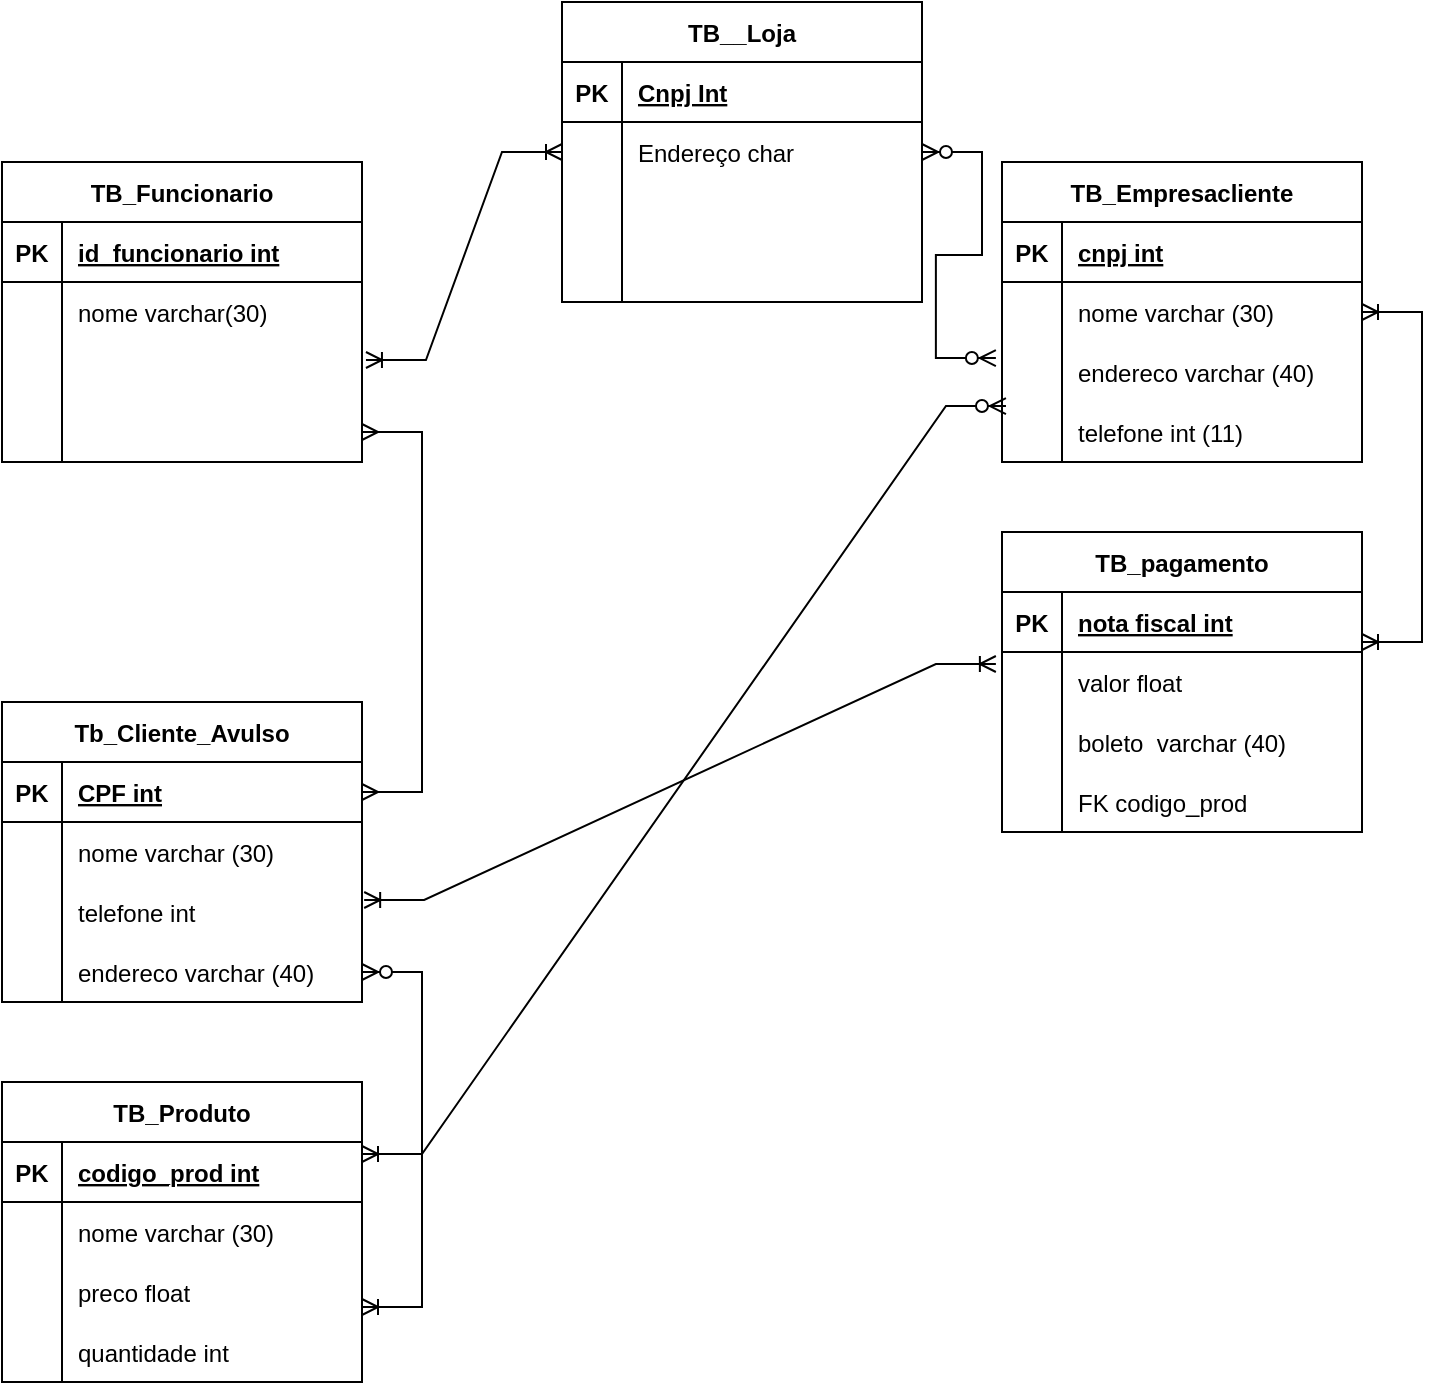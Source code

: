 <mxfile version="20.6.0" type="github">
  <diagram id="TsoTDchFnniyASQIiqwq" name="Página-1">
    <mxGraphModel dx="868" dy="479" grid="1" gridSize="10" guides="1" tooltips="1" connect="1" arrows="1" fold="1" page="1" pageScale="1" pageWidth="827" pageHeight="1169" math="0" shadow="0">
      <root>
        <mxCell id="0" />
        <mxCell id="1" parent="0" />
        <mxCell id="p_xfkYgFiONDmHorZ-Tl-1" value="TB__Loja" style="shape=table;startSize=30;container=1;collapsible=1;childLayout=tableLayout;fixedRows=1;rowLines=0;fontStyle=1;align=center;resizeLast=1;" vertex="1" parent="1">
          <mxGeometry x="320" y="170" width="180" height="150" as="geometry" />
        </mxCell>
        <mxCell id="p_xfkYgFiONDmHorZ-Tl-2" value="" style="shape=tableRow;horizontal=0;startSize=0;swimlaneHead=0;swimlaneBody=0;fillColor=none;collapsible=0;dropTarget=0;points=[[0,0.5],[1,0.5]];portConstraint=eastwest;top=0;left=0;right=0;bottom=1;" vertex="1" parent="p_xfkYgFiONDmHorZ-Tl-1">
          <mxGeometry y="30" width="180" height="30" as="geometry" />
        </mxCell>
        <mxCell id="p_xfkYgFiONDmHorZ-Tl-3" value="PK" style="shape=partialRectangle;connectable=0;fillColor=none;top=0;left=0;bottom=0;right=0;fontStyle=1;overflow=hidden;" vertex="1" parent="p_xfkYgFiONDmHorZ-Tl-2">
          <mxGeometry width="30" height="30" as="geometry">
            <mxRectangle width="30" height="30" as="alternateBounds" />
          </mxGeometry>
        </mxCell>
        <mxCell id="p_xfkYgFiONDmHorZ-Tl-4" value="Cnpj Int" style="shape=partialRectangle;connectable=0;fillColor=none;top=0;left=0;bottom=0;right=0;align=left;spacingLeft=6;fontStyle=5;overflow=hidden;" vertex="1" parent="p_xfkYgFiONDmHorZ-Tl-2">
          <mxGeometry x="30" width="150" height="30" as="geometry">
            <mxRectangle width="150" height="30" as="alternateBounds" />
          </mxGeometry>
        </mxCell>
        <mxCell id="p_xfkYgFiONDmHorZ-Tl-5" value="" style="shape=tableRow;horizontal=0;startSize=0;swimlaneHead=0;swimlaneBody=0;fillColor=none;collapsible=0;dropTarget=0;points=[[0,0.5],[1,0.5]];portConstraint=eastwest;top=0;left=0;right=0;bottom=0;" vertex="1" parent="p_xfkYgFiONDmHorZ-Tl-1">
          <mxGeometry y="60" width="180" height="30" as="geometry" />
        </mxCell>
        <mxCell id="p_xfkYgFiONDmHorZ-Tl-6" value="" style="shape=partialRectangle;connectable=0;fillColor=none;top=0;left=0;bottom=0;right=0;editable=1;overflow=hidden;" vertex="1" parent="p_xfkYgFiONDmHorZ-Tl-5">
          <mxGeometry width="30" height="30" as="geometry">
            <mxRectangle width="30" height="30" as="alternateBounds" />
          </mxGeometry>
        </mxCell>
        <mxCell id="p_xfkYgFiONDmHorZ-Tl-7" value="Endereço char" style="shape=partialRectangle;connectable=0;fillColor=none;top=0;left=0;bottom=0;right=0;align=left;spacingLeft=6;overflow=hidden;" vertex="1" parent="p_xfkYgFiONDmHorZ-Tl-5">
          <mxGeometry x="30" width="150" height="30" as="geometry">
            <mxRectangle width="150" height="30" as="alternateBounds" />
          </mxGeometry>
        </mxCell>
        <mxCell id="p_xfkYgFiONDmHorZ-Tl-8" value="" style="shape=tableRow;horizontal=0;startSize=0;swimlaneHead=0;swimlaneBody=0;fillColor=none;collapsible=0;dropTarget=0;points=[[0,0.5],[1,0.5]];portConstraint=eastwest;top=0;left=0;right=0;bottom=0;" vertex="1" parent="p_xfkYgFiONDmHorZ-Tl-1">
          <mxGeometry y="90" width="180" height="30" as="geometry" />
        </mxCell>
        <mxCell id="p_xfkYgFiONDmHorZ-Tl-9" value="" style="shape=partialRectangle;connectable=0;fillColor=none;top=0;left=0;bottom=0;right=0;editable=1;overflow=hidden;" vertex="1" parent="p_xfkYgFiONDmHorZ-Tl-8">
          <mxGeometry width="30" height="30" as="geometry">
            <mxRectangle width="30" height="30" as="alternateBounds" />
          </mxGeometry>
        </mxCell>
        <mxCell id="p_xfkYgFiONDmHorZ-Tl-10" value="" style="shape=partialRectangle;connectable=0;fillColor=none;top=0;left=0;bottom=0;right=0;align=left;spacingLeft=6;overflow=hidden;" vertex="1" parent="p_xfkYgFiONDmHorZ-Tl-8">
          <mxGeometry x="30" width="150" height="30" as="geometry">
            <mxRectangle width="150" height="30" as="alternateBounds" />
          </mxGeometry>
        </mxCell>
        <mxCell id="p_xfkYgFiONDmHorZ-Tl-11" value="" style="shape=tableRow;horizontal=0;startSize=0;swimlaneHead=0;swimlaneBody=0;fillColor=none;collapsible=0;dropTarget=0;points=[[0,0.5],[1,0.5]];portConstraint=eastwest;top=0;left=0;right=0;bottom=0;" vertex="1" parent="p_xfkYgFiONDmHorZ-Tl-1">
          <mxGeometry y="120" width="180" height="30" as="geometry" />
        </mxCell>
        <mxCell id="p_xfkYgFiONDmHorZ-Tl-12" value="" style="shape=partialRectangle;connectable=0;fillColor=none;top=0;left=0;bottom=0;right=0;editable=1;overflow=hidden;" vertex="1" parent="p_xfkYgFiONDmHorZ-Tl-11">
          <mxGeometry width="30" height="30" as="geometry">
            <mxRectangle width="30" height="30" as="alternateBounds" />
          </mxGeometry>
        </mxCell>
        <mxCell id="p_xfkYgFiONDmHorZ-Tl-13" value="" style="shape=partialRectangle;connectable=0;fillColor=none;top=0;left=0;bottom=0;right=0;align=left;spacingLeft=6;overflow=hidden;" vertex="1" parent="p_xfkYgFiONDmHorZ-Tl-11">
          <mxGeometry x="30" width="150" height="30" as="geometry">
            <mxRectangle width="150" height="30" as="alternateBounds" />
          </mxGeometry>
        </mxCell>
        <mxCell id="p_xfkYgFiONDmHorZ-Tl-14" value="TB_Funcionario" style="shape=table;startSize=30;container=1;collapsible=1;childLayout=tableLayout;fixedRows=1;rowLines=0;fontStyle=1;align=center;resizeLast=1;" vertex="1" parent="1">
          <mxGeometry x="40" y="250" width="180" height="150" as="geometry" />
        </mxCell>
        <mxCell id="p_xfkYgFiONDmHorZ-Tl-15" value="" style="shape=tableRow;horizontal=0;startSize=0;swimlaneHead=0;swimlaneBody=0;fillColor=none;collapsible=0;dropTarget=0;points=[[0,0.5],[1,0.5]];portConstraint=eastwest;top=0;left=0;right=0;bottom=1;" vertex="1" parent="p_xfkYgFiONDmHorZ-Tl-14">
          <mxGeometry y="30" width="180" height="30" as="geometry" />
        </mxCell>
        <mxCell id="p_xfkYgFiONDmHorZ-Tl-16" value="PK" style="shape=partialRectangle;connectable=0;fillColor=none;top=0;left=0;bottom=0;right=0;fontStyle=1;overflow=hidden;" vertex="1" parent="p_xfkYgFiONDmHorZ-Tl-15">
          <mxGeometry width="30" height="30" as="geometry">
            <mxRectangle width="30" height="30" as="alternateBounds" />
          </mxGeometry>
        </mxCell>
        <mxCell id="p_xfkYgFiONDmHorZ-Tl-17" value="id_funcionario int" style="shape=partialRectangle;connectable=0;fillColor=none;top=0;left=0;bottom=0;right=0;align=left;spacingLeft=6;fontStyle=5;overflow=hidden;" vertex="1" parent="p_xfkYgFiONDmHorZ-Tl-15">
          <mxGeometry x="30" width="150" height="30" as="geometry">
            <mxRectangle width="150" height="30" as="alternateBounds" />
          </mxGeometry>
        </mxCell>
        <mxCell id="p_xfkYgFiONDmHorZ-Tl-18" value="" style="shape=tableRow;horizontal=0;startSize=0;swimlaneHead=0;swimlaneBody=0;fillColor=none;collapsible=0;dropTarget=0;points=[[0,0.5],[1,0.5]];portConstraint=eastwest;top=0;left=0;right=0;bottom=0;" vertex="1" parent="p_xfkYgFiONDmHorZ-Tl-14">
          <mxGeometry y="60" width="180" height="30" as="geometry" />
        </mxCell>
        <mxCell id="p_xfkYgFiONDmHorZ-Tl-19" value="" style="shape=partialRectangle;connectable=0;fillColor=none;top=0;left=0;bottom=0;right=0;editable=1;overflow=hidden;" vertex="1" parent="p_xfkYgFiONDmHorZ-Tl-18">
          <mxGeometry width="30" height="30" as="geometry">
            <mxRectangle width="30" height="30" as="alternateBounds" />
          </mxGeometry>
        </mxCell>
        <mxCell id="p_xfkYgFiONDmHorZ-Tl-20" value="nome varchar(30)" style="shape=partialRectangle;connectable=0;fillColor=none;top=0;left=0;bottom=0;right=0;align=left;spacingLeft=6;overflow=hidden;" vertex="1" parent="p_xfkYgFiONDmHorZ-Tl-18">
          <mxGeometry x="30" width="150" height="30" as="geometry">
            <mxRectangle width="150" height="30" as="alternateBounds" />
          </mxGeometry>
        </mxCell>
        <mxCell id="p_xfkYgFiONDmHorZ-Tl-21" value="" style="shape=tableRow;horizontal=0;startSize=0;swimlaneHead=0;swimlaneBody=0;fillColor=none;collapsible=0;dropTarget=0;points=[[0,0.5],[1,0.5]];portConstraint=eastwest;top=0;left=0;right=0;bottom=0;" vertex="1" parent="p_xfkYgFiONDmHorZ-Tl-14">
          <mxGeometry y="90" width="180" height="30" as="geometry" />
        </mxCell>
        <mxCell id="p_xfkYgFiONDmHorZ-Tl-22" value="" style="shape=partialRectangle;connectable=0;fillColor=none;top=0;left=0;bottom=0;right=0;editable=1;overflow=hidden;" vertex="1" parent="p_xfkYgFiONDmHorZ-Tl-21">
          <mxGeometry width="30" height="30" as="geometry">
            <mxRectangle width="30" height="30" as="alternateBounds" />
          </mxGeometry>
        </mxCell>
        <mxCell id="p_xfkYgFiONDmHorZ-Tl-23" value="" style="shape=partialRectangle;connectable=0;fillColor=none;top=0;left=0;bottom=0;right=0;align=left;spacingLeft=6;overflow=hidden;" vertex="1" parent="p_xfkYgFiONDmHorZ-Tl-21">
          <mxGeometry x="30" width="150" height="30" as="geometry">
            <mxRectangle width="150" height="30" as="alternateBounds" />
          </mxGeometry>
        </mxCell>
        <mxCell id="p_xfkYgFiONDmHorZ-Tl-24" value="" style="shape=tableRow;horizontal=0;startSize=0;swimlaneHead=0;swimlaneBody=0;fillColor=none;collapsible=0;dropTarget=0;points=[[0,0.5],[1,0.5]];portConstraint=eastwest;top=0;left=0;right=0;bottom=0;" vertex="1" parent="p_xfkYgFiONDmHorZ-Tl-14">
          <mxGeometry y="120" width="180" height="30" as="geometry" />
        </mxCell>
        <mxCell id="p_xfkYgFiONDmHorZ-Tl-25" value="" style="shape=partialRectangle;connectable=0;fillColor=none;top=0;left=0;bottom=0;right=0;editable=1;overflow=hidden;" vertex="1" parent="p_xfkYgFiONDmHorZ-Tl-24">
          <mxGeometry width="30" height="30" as="geometry">
            <mxRectangle width="30" height="30" as="alternateBounds" />
          </mxGeometry>
        </mxCell>
        <mxCell id="p_xfkYgFiONDmHorZ-Tl-26" value="" style="shape=partialRectangle;connectable=0;fillColor=none;top=0;left=0;bottom=0;right=0;align=left;spacingLeft=6;overflow=hidden;" vertex="1" parent="p_xfkYgFiONDmHorZ-Tl-24">
          <mxGeometry x="30" width="150" height="30" as="geometry">
            <mxRectangle width="150" height="30" as="alternateBounds" />
          </mxGeometry>
        </mxCell>
        <mxCell id="p_xfkYgFiONDmHorZ-Tl-27" value="TB_Empresacliente" style="shape=table;startSize=30;container=1;collapsible=1;childLayout=tableLayout;fixedRows=1;rowLines=0;fontStyle=1;align=center;resizeLast=1;" vertex="1" parent="1">
          <mxGeometry x="540" y="250" width="180" height="150" as="geometry" />
        </mxCell>
        <mxCell id="p_xfkYgFiONDmHorZ-Tl-28" value="" style="shape=tableRow;horizontal=0;startSize=0;swimlaneHead=0;swimlaneBody=0;fillColor=none;collapsible=0;dropTarget=0;points=[[0,0.5],[1,0.5]];portConstraint=eastwest;top=0;left=0;right=0;bottom=1;" vertex="1" parent="p_xfkYgFiONDmHorZ-Tl-27">
          <mxGeometry y="30" width="180" height="30" as="geometry" />
        </mxCell>
        <mxCell id="p_xfkYgFiONDmHorZ-Tl-29" value="PK" style="shape=partialRectangle;connectable=0;fillColor=none;top=0;left=0;bottom=0;right=0;fontStyle=1;overflow=hidden;" vertex="1" parent="p_xfkYgFiONDmHorZ-Tl-28">
          <mxGeometry width="30" height="30" as="geometry">
            <mxRectangle width="30" height="30" as="alternateBounds" />
          </mxGeometry>
        </mxCell>
        <mxCell id="p_xfkYgFiONDmHorZ-Tl-30" value="cnpj int" style="shape=partialRectangle;connectable=0;fillColor=none;top=0;left=0;bottom=0;right=0;align=left;spacingLeft=6;fontStyle=5;overflow=hidden;" vertex="1" parent="p_xfkYgFiONDmHorZ-Tl-28">
          <mxGeometry x="30" width="150" height="30" as="geometry">
            <mxRectangle width="150" height="30" as="alternateBounds" />
          </mxGeometry>
        </mxCell>
        <mxCell id="p_xfkYgFiONDmHorZ-Tl-31" value="" style="shape=tableRow;horizontal=0;startSize=0;swimlaneHead=0;swimlaneBody=0;fillColor=none;collapsible=0;dropTarget=0;points=[[0,0.5],[1,0.5]];portConstraint=eastwest;top=0;left=0;right=0;bottom=0;" vertex="1" parent="p_xfkYgFiONDmHorZ-Tl-27">
          <mxGeometry y="60" width="180" height="30" as="geometry" />
        </mxCell>
        <mxCell id="p_xfkYgFiONDmHorZ-Tl-32" value="" style="shape=partialRectangle;connectable=0;fillColor=none;top=0;left=0;bottom=0;right=0;editable=1;overflow=hidden;" vertex="1" parent="p_xfkYgFiONDmHorZ-Tl-31">
          <mxGeometry width="30" height="30" as="geometry">
            <mxRectangle width="30" height="30" as="alternateBounds" />
          </mxGeometry>
        </mxCell>
        <mxCell id="p_xfkYgFiONDmHorZ-Tl-33" value="nome varchar (30)" style="shape=partialRectangle;connectable=0;fillColor=none;top=0;left=0;bottom=0;right=0;align=left;spacingLeft=6;overflow=hidden;" vertex="1" parent="p_xfkYgFiONDmHorZ-Tl-31">
          <mxGeometry x="30" width="150" height="30" as="geometry">
            <mxRectangle width="150" height="30" as="alternateBounds" />
          </mxGeometry>
        </mxCell>
        <mxCell id="p_xfkYgFiONDmHorZ-Tl-34" value="" style="shape=tableRow;horizontal=0;startSize=0;swimlaneHead=0;swimlaneBody=0;fillColor=none;collapsible=0;dropTarget=0;points=[[0,0.5],[1,0.5]];portConstraint=eastwest;top=0;left=0;right=0;bottom=0;" vertex="1" parent="p_xfkYgFiONDmHorZ-Tl-27">
          <mxGeometry y="90" width="180" height="30" as="geometry" />
        </mxCell>
        <mxCell id="p_xfkYgFiONDmHorZ-Tl-35" value="" style="shape=partialRectangle;connectable=0;fillColor=none;top=0;left=0;bottom=0;right=0;editable=1;overflow=hidden;" vertex="1" parent="p_xfkYgFiONDmHorZ-Tl-34">
          <mxGeometry width="30" height="30" as="geometry">
            <mxRectangle width="30" height="30" as="alternateBounds" />
          </mxGeometry>
        </mxCell>
        <mxCell id="p_xfkYgFiONDmHorZ-Tl-36" value="endereco varchar (40)" style="shape=partialRectangle;connectable=0;fillColor=none;top=0;left=0;bottom=0;right=0;align=left;spacingLeft=6;overflow=hidden;" vertex="1" parent="p_xfkYgFiONDmHorZ-Tl-34">
          <mxGeometry x="30" width="150" height="30" as="geometry">
            <mxRectangle width="150" height="30" as="alternateBounds" />
          </mxGeometry>
        </mxCell>
        <mxCell id="p_xfkYgFiONDmHorZ-Tl-37" value="" style="shape=tableRow;horizontal=0;startSize=0;swimlaneHead=0;swimlaneBody=0;fillColor=none;collapsible=0;dropTarget=0;points=[[0,0.5],[1,0.5]];portConstraint=eastwest;top=0;left=0;right=0;bottom=0;" vertex="1" parent="p_xfkYgFiONDmHorZ-Tl-27">
          <mxGeometry y="120" width="180" height="30" as="geometry" />
        </mxCell>
        <mxCell id="p_xfkYgFiONDmHorZ-Tl-38" value="" style="shape=partialRectangle;connectable=0;fillColor=none;top=0;left=0;bottom=0;right=0;editable=1;overflow=hidden;" vertex="1" parent="p_xfkYgFiONDmHorZ-Tl-37">
          <mxGeometry width="30" height="30" as="geometry">
            <mxRectangle width="30" height="30" as="alternateBounds" />
          </mxGeometry>
        </mxCell>
        <mxCell id="p_xfkYgFiONDmHorZ-Tl-39" value="telefone int (11)" style="shape=partialRectangle;connectable=0;fillColor=none;top=0;left=0;bottom=0;right=0;align=left;spacingLeft=6;overflow=hidden;" vertex="1" parent="p_xfkYgFiONDmHorZ-Tl-37">
          <mxGeometry x="30" width="150" height="30" as="geometry">
            <mxRectangle width="150" height="30" as="alternateBounds" />
          </mxGeometry>
        </mxCell>
        <mxCell id="p_xfkYgFiONDmHorZ-Tl-41" value="TB_pagamento" style="shape=table;startSize=30;container=1;collapsible=1;childLayout=tableLayout;fixedRows=1;rowLines=0;fontStyle=1;align=center;resizeLast=1;" vertex="1" parent="1">
          <mxGeometry x="540" y="435" width="180" height="150" as="geometry" />
        </mxCell>
        <mxCell id="p_xfkYgFiONDmHorZ-Tl-42" value="" style="shape=tableRow;horizontal=0;startSize=0;swimlaneHead=0;swimlaneBody=0;fillColor=none;collapsible=0;dropTarget=0;points=[[0,0.5],[1,0.5]];portConstraint=eastwest;top=0;left=0;right=0;bottom=1;" vertex="1" parent="p_xfkYgFiONDmHorZ-Tl-41">
          <mxGeometry y="30" width="180" height="30" as="geometry" />
        </mxCell>
        <mxCell id="p_xfkYgFiONDmHorZ-Tl-43" value="PK" style="shape=partialRectangle;connectable=0;fillColor=none;top=0;left=0;bottom=0;right=0;fontStyle=1;overflow=hidden;" vertex="1" parent="p_xfkYgFiONDmHorZ-Tl-42">
          <mxGeometry width="30" height="30" as="geometry">
            <mxRectangle width="30" height="30" as="alternateBounds" />
          </mxGeometry>
        </mxCell>
        <mxCell id="p_xfkYgFiONDmHorZ-Tl-44" value="nota fiscal int " style="shape=partialRectangle;connectable=0;fillColor=none;top=0;left=0;bottom=0;right=0;align=left;spacingLeft=6;fontStyle=5;overflow=hidden;" vertex="1" parent="p_xfkYgFiONDmHorZ-Tl-42">
          <mxGeometry x="30" width="150" height="30" as="geometry">
            <mxRectangle width="150" height="30" as="alternateBounds" />
          </mxGeometry>
        </mxCell>
        <mxCell id="p_xfkYgFiONDmHorZ-Tl-45" value="" style="shape=tableRow;horizontal=0;startSize=0;swimlaneHead=0;swimlaneBody=0;fillColor=none;collapsible=0;dropTarget=0;points=[[0,0.5],[1,0.5]];portConstraint=eastwest;top=0;left=0;right=0;bottom=0;" vertex="1" parent="p_xfkYgFiONDmHorZ-Tl-41">
          <mxGeometry y="60" width="180" height="30" as="geometry" />
        </mxCell>
        <mxCell id="p_xfkYgFiONDmHorZ-Tl-46" value="" style="shape=partialRectangle;connectable=0;fillColor=none;top=0;left=0;bottom=0;right=0;editable=1;overflow=hidden;" vertex="1" parent="p_xfkYgFiONDmHorZ-Tl-45">
          <mxGeometry width="30" height="30" as="geometry">
            <mxRectangle width="30" height="30" as="alternateBounds" />
          </mxGeometry>
        </mxCell>
        <mxCell id="p_xfkYgFiONDmHorZ-Tl-47" value="valor float" style="shape=partialRectangle;connectable=0;fillColor=none;top=0;left=0;bottom=0;right=0;align=left;spacingLeft=6;overflow=hidden;" vertex="1" parent="p_xfkYgFiONDmHorZ-Tl-45">
          <mxGeometry x="30" width="150" height="30" as="geometry">
            <mxRectangle width="150" height="30" as="alternateBounds" />
          </mxGeometry>
        </mxCell>
        <mxCell id="p_xfkYgFiONDmHorZ-Tl-48" value="" style="shape=tableRow;horizontal=0;startSize=0;swimlaneHead=0;swimlaneBody=0;fillColor=none;collapsible=0;dropTarget=0;points=[[0,0.5],[1,0.5]];portConstraint=eastwest;top=0;left=0;right=0;bottom=0;" vertex="1" parent="p_xfkYgFiONDmHorZ-Tl-41">
          <mxGeometry y="90" width="180" height="30" as="geometry" />
        </mxCell>
        <mxCell id="p_xfkYgFiONDmHorZ-Tl-49" value="" style="shape=partialRectangle;connectable=0;fillColor=none;top=0;left=0;bottom=0;right=0;editable=1;overflow=hidden;" vertex="1" parent="p_xfkYgFiONDmHorZ-Tl-48">
          <mxGeometry width="30" height="30" as="geometry">
            <mxRectangle width="30" height="30" as="alternateBounds" />
          </mxGeometry>
        </mxCell>
        <mxCell id="p_xfkYgFiONDmHorZ-Tl-50" value="boleto  varchar (40)" style="shape=partialRectangle;connectable=0;fillColor=none;top=0;left=0;bottom=0;right=0;align=left;spacingLeft=6;overflow=hidden;" vertex="1" parent="p_xfkYgFiONDmHorZ-Tl-48">
          <mxGeometry x="30" width="150" height="30" as="geometry">
            <mxRectangle width="150" height="30" as="alternateBounds" />
          </mxGeometry>
        </mxCell>
        <mxCell id="p_xfkYgFiONDmHorZ-Tl-51" value="" style="shape=tableRow;horizontal=0;startSize=0;swimlaneHead=0;swimlaneBody=0;fillColor=none;collapsible=0;dropTarget=0;points=[[0,0.5],[1,0.5]];portConstraint=eastwest;top=0;left=0;right=0;bottom=0;" vertex="1" parent="p_xfkYgFiONDmHorZ-Tl-41">
          <mxGeometry y="120" width="180" height="30" as="geometry" />
        </mxCell>
        <mxCell id="p_xfkYgFiONDmHorZ-Tl-52" value="" style="shape=partialRectangle;connectable=0;fillColor=none;top=0;left=0;bottom=0;right=0;editable=1;overflow=hidden;" vertex="1" parent="p_xfkYgFiONDmHorZ-Tl-51">
          <mxGeometry width="30" height="30" as="geometry">
            <mxRectangle width="30" height="30" as="alternateBounds" />
          </mxGeometry>
        </mxCell>
        <mxCell id="p_xfkYgFiONDmHorZ-Tl-53" value="FK codigo_prod" style="shape=partialRectangle;connectable=0;fillColor=none;top=0;left=0;bottom=0;right=0;align=left;spacingLeft=6;overflow=hidden;" vertex="1" parent="p_xfkYgFiONDmHorZ-Tl-51">
          <mxGeometry x="30" width="150" height="30" as="geometry">
            <mxRectangle width="150" height="30" as="alternateBounds" />
          </mxGeometry>
        </mxCell>
        <mxCell id="p_xfkYgFiONDmHorZ-Tl-56" value="" style="edgeStyle=entityRelationEdgeStyle;fontSize=12;html=1;endArrow=ERoneToMany;startArrow=ERoneToMany;rounded=0;entryX=1;entryY=0.5;entryDx=0;entryDy=0;" edge="1" parent="1" target="p_xfkYgFiONDmHorZ-Tl-31">
          <mxGeometry width="100" height="100" relative="1" as="geometry">
            <mxPoint x="720" y="490" as="sourcePoint" />
            <mxPoint x="820" y="390" as="targetPoint" />
          </mxGeometry>
        </mxCell>
        <mxCell id="p_xfkYgFiONDmHorZ-Tl-57" value="" style="edgeStyle=entityRelationEdgeStyle;fontSize=12;html=1;endArrow=ERzeroToMany;endFill=1;startArrow=ERzeroToMany;rounded=0;entryX=-0.017;entryY=0.267;entryDx=0;entryDy=0;entryPerimeter=0;exitX=1;exitY=0.5;exitDx=0;exitDy=0;" edge="1" parent="1" source="p_xfkYgFiONDmHorZ-Tl-1" target="p_xfkYgFiONDmHorZ-Tl-34">
          <mxGeometry width="100" height="100" relative="1" as="geometry">
            <mxPoint x="410" y="450" as="sourcePoint" />
            <mxPoint x="510" y="350" as="targetPoint" />
          </mxGeometry>
        </mxCell>
        <mxCell id="p_xfkYgFiONDmHorZ-Tl-58" value="" style="edgeStyle=entityRelationEdgeStyle;fontSize=12;html=1;endArrow=ERoneToMany;startArrow=ERoneToMany;rounded=0;entryX=0;entryY=0.5;entryDx=0;entryDy=0;exitX=1.011;exitY=0.3;exitDx=0;exitDy=0;exitPerimeter=0;" edge="1" parent="1" source="p_xfkYgFiONDmHorZ-Tl-21" target="p_xfkYgFiONDmHorZ-Tl-5">
          <mxGeometry width="100" height="100" relative="1" as="geometry">
            <mxPoint x="330" y="480" as="sourcePoint" />
            <mxPoint x="430" y="380" as="targetPoint" />
          </mxGeometry>
        </mxCell>
        <mxCell id="p_xfkYgFiONDmHorZ-Tl-59" value="Tb_Cliente_Avulso" style="shape=table;startSize=30;container=1;collapsible=1;childLayout=tableLayout;fixedRows=1;rowLines=0;fontStyle=1;align=center;resizeLast=1;" vertex="1" parent="1">
          <mxGeometry x="40" y="520" width="180" height="150" as="geometry" />
        </mxCell>
        <mxCell id="p_xfkYgFiONDmHorZ-Tl-60" value="" style="shape=tableRow;horizontal=0;startSize=0;swimlaneHead=0;swimlaneBody=0;fillColor=none;collapsible=0;dropTarget=0;points=[[0,0.5],[1,0.5]];portConstraint=eastwest;top=0;left=0;right=0;bottom=1;" vertex="1" parent="p_xfkYgFiONDmHorZ-Tl-59">
          <mxGeometry y="30" width="180" height="30" as="geometry" />
        </mxCell>
        <mxCell id="p_xfkYgFiONDmHorZ-Tl-61" value="PK" style="shape=partialRectangle;connectable=0;fillColor=none;top=0;left=0;bottom=0;right=0;fontStyle=1;overflow=hidden;" vertex="1" parent="p_xfkYgFiONDmHorZ-Tl-60">
          <mxGeometry width="30" height="30" as="geometry">
            <mxRectangle width="30" height="30" as="alternateBounds" />
          </mxGeometry>
        </mxCell>
        <mxCell id="p_xfkYgFiONDmHorZ-Tl-62" value="CPF int" style="shape=partialRectangle;connectable=0;fillColor=none;top=0;left=0;bottom=0;right=0;align=left;spacingLeft=6;fontStyle=5;overflow=hidden;" vertex="1" parent="p_xfkYgFiONDmHorZ-Tl-60">
          <mxGeometry x="30" width="150" height="30" as="geometry">
            <mxRectangle width="150" height="30" as="alternateBounds" />
          </mxGeometry>
        </mxCell>
        <mxCell id="p_xfkYgFiONDmHorZ-Tl-63" value="" style="shape=tableRow;horizontal=0;startSize=0;swimlaneHead=0;swimlaneBody=0;fillColor=none;collapsible=0;dropTarget=0;points=[[0,0.5],[1,0.5]];portConstraint=eastwest;top=0;left=0;right=0;bottom=0;" vertex="1" parent="p_xfkYgFiONDmHorZ-Tl-59">
          <mxGeometry y="60" width="180" height="30" as="geometry" />
        </mxCell>
        <mxCell id="p_xfkYgFiONDmHorZ-Tl-64" value="" style="shape=partialRectangle;connectable=0;fillColor=none;top=0;left=0;bottom=0;right=0;editable=1;overflow=hidden;" vertex="1" parent="p_xfkYgFiONDmHorZ-Tl-63">
          <mxGeometry width="30" height="30" as="geometry">
            <mxRectangle width="30" height="30" as="alternateBounds" />
          </mxGeometry>
        </mxCell>
        <mxCell id="p_xfkYgFiONDmHorZ-Tl-65" value="nome varchar (30)" style="shape=partialRectangle;connectable=0;fillColor=none;top=0;left=0;bottom=0;right=0;align=left;spacingLeft=6;overflow=hidden;" vertex="1" parent="p_xfkYgFiONDmHorZ-Tl-63">
          <mxGeometry x="30" width="150" height="30" as="geometry">
            <mxRectangle width="150" height="30" as="alternateBounds" />
          </mxGeometry>
        </mxCell>
        <mxCell id="p_xfkYgFiONDmHorZ-Tl-66" value="" style="shape=tableRow;horizontal=0;startSize=0;swimlaneHead=0;swimlaneBody=0;fillColor=none;collapsible=0;dropTarget=0;points=[[0,0.5],[1,0.5]];portConstraint=eastwest;top=0;left=0;right=0;bottom=0;" vertex="1" parent="p_xfkYgFiONDmHorZ-Tl-59">
          <mxGeometry y="90" width="180" height="30" as="geometry" />
        </mxCell>
        <mxCell id="p_xfkYgFiONDmHorZ-Tl-67" value="" style="shape=partialRectangle;connectable=0;fillColor=none;top=0;left=0;bottom=0;right=0;editable=1;overflow=hidden;" vertex="1" parent="p_xfkYgFiONDmHorZ-Tl-66">
          <mxGeometry width="30" height="30" as="geometry">
            <mxRectangle width="30" height="30" as="alternateBounds" />
          </mxGeometry>
        </mxCell>
        <mxCell id="p_xfkYgFiONDmHorZ-Tl-68" value="telefone int" style="shape=partialRectangle;connectable=0;fillColor=none;top=0;left=0;bottom=0;right=0;align=left;spacingLeft=6;overflow=hidden;" vertex="1" parent="p_xfkYgFiONDmHorZ-Tl-66">
          <mxGeometry x="30" width="150" height="30" as="geometry">
            <mxRectangle width="150" height="30" as="alternateBounds" />
          </mxGeometry>
        </mxCell>
        <mxCell id="p_xfkYgFiONDmHorZ-Tl-69" value="" style="shape=tableRow;horizontal=0;startSize=0;swimlaneHead=0;swimlaneBody=0;fillColor=none;collapsible=0;dropTarget=0;points=[[0,0.5],[1,0.5]];portConstraint=eastwest;top=0;left=0;right=0;bottom=0;" vertex="1" parent="p_xfkYgFiONDmHorZ-Tl-59">
          <mxGeometry y="120" width="180" height="30" as="geometry" />
        </mxCell>
        <mxCell id="p_xfkYgFiONDmHorZ-Tl-70" value="" style="shape=partialRectangle;connectable=0;fillColor=none;top=0;left=0;bottom=0;right=0;editable=1;overflow=hidden;" vertex="1" parent="p_xfkYgFiONDmHorZ-Tl-69">
          <mxGeometry width="30" height="30" as="geometry">
            <mxRectangle width="30" height="30" as="alternateBounds" />
          </mxGeometry>
        </mxCell>
        <mxCell id="p_xfkYgFiONDmHorZ-Tl-71" value="endereco varchar (40)" style="shape=partialRectangle;connectable=0;fillColor=none;top=0;left=0;bottom=0;right=0;align=left;spacingLeft=6;overflow=hidden;" vertex="1" parent="p_xfkYgFiONDmHorZ-Tl-69">
          <mxGeometry x="30" width="150" height="30" as="geometry">
            <mxRectangle width="150" height="30" as="alternateBounds" />
          </mxGeometry>
        </mxCell>
        <mxCell id="p_xfkYgFiONDmHorZ-Tl-75" value="" style="edgeStyle=entityRelationEdgeStyle;fontSize=12;html=1;endArrow=ERmany;startArrow=ERmany;rounded=0;entryX=1;entryY=0.5;entryDx=0;entryDy=0;exitX=1;exitY=0.5;exitDx=0;exitDy=0;" edge="1" parent="1" source="p_xfkYgFiONDmHorZ-Tl-60" target="p_xfkYgFiONDmHorZ-Tl-24">
          <mxGeometry width="100" height="100" relative="1" as="geometry">
            <mxPoint x="330" y="540" as="sourcePoint" />
            <mxPoint x="430" y="440" as="targetPoint" />
          </mxGeometry>
        </mxCell>
        <mxCell id="p_xfkYgFiONDmHorZ-Tl-77" value="" style="edgeStyle=entityRelationEdgeStyle;fontSize=12;html=1;endArrow=ERoneToMany;startArrow=ERoneToMany;rounded=0;entryX=-0.017;entryY=0.2;entryDx=0;entryDy=0;entryPerimeter=0;exitX=1.006;exitY=0.3;exitDx=0;exitDy=0;exitPerimeter=0;" edge="1" parent="1" source="p_xfkYgFiONDmHorZ-Tl-66" target="p_xfkYgFiONDmHorZ-Tl-45">
          <mxGeometry width="100" height="100" relative="1" as="geometry">
            <mxPoint x="230" y="620" as="sourcePoint" />
            <mxPoint x="330" y="520" as="targetPoint" />
          </mxGeometry>
        </mxCell>
        <mxCell id="p_xfkYgFiONDmHorZ-Tl-92" value="TB_Produto" style="shape=table;startSize=30;container=1;collapsible=1;childLayout=tableLayout;fixedRows=1;rowLines=0;fontStyle=1;align=center;resizeLast=1;" vertex="1" parent="1">
          <mxGeometry x="40" y="710" width="180" height="150" as="geometry" />
        </mxCell>
        <mxCell id="p_xfkYgFiONDmHorZ-Tl-93" value="" style="shape=tableRow;horizontal=0;startSize=0;swimlaneHead=0;swimlaneBody=0;fillColor=none;collapsible=0;dropTarget=0;points=[[0,0.5],[1,0.5]];portConstraint=eastwest;top=0;left=0;right=0;bottom=1;" vertex="1" parent="p_xfkYgFiONDmHorZ-Tl-92">
          <mxGeometry y="30" width="180" height="30" as="geometry" />
        </mxCell>
        <mxCell id="p_xfkYgFiONDmHorZ-Tl-94" value="PK" style="shape=partialRectangle;connectable=0;fillColor=none;top=0;left=0;bottom=0;right=0;fontStyle=1;overflow=hidden;" vertex="1" parent="p_xfkYgFiONDmHorZ-Tl-93">
          <mxGeometry width="30" height="30" as="geometry">
            <mxRectangle width="30" height="30" as="alternateBounds" />
          </mxGeometry>
        </mxCell>
        <mxCell id="p_xfkYgFiONDmHorZ-Tl-95" value="codigo_prod int" style="shape=partialRectangle;connectable=0;fillColor=none;top=0;left=0;bottom=0;right=0;align=left;spacingLeft=6;fontStyle=5;overflow=hidden;" vertex="1" parent="p_xfkYgFiONDmHorZ-Tl-93">
          <mxGeometry x="30" width="150" height="30" as="geometry">
            <mxRectangle width="150" height="30" as="alternateBounds" />
          </mxGeometry>
        </mxCell>
        <mxCell id="p_xfkYgFiONDmHorZ-Tl-96" value="" style="shape=tableRow;horizontal=0;startSize=0;swimlaneHead=0;swimlaneBody=0;fillColor=none;collapsible=0;dropTarget=0;points=[[0,0.5],[1,0.5]];portConstraint=eastwest;top=0;left=0;right=0;bottom=0;" vertex="1" parent="p_xfkYgFiONDmHorZ-Tl-92">
          <mxGeometry y="60" width="180" height="30" as="geometry" />
        </mxCell>
        <mxCell id="p_xfkYgFiONDmHorZ-Tl-97" value="" style="shape=partialRectangle;connectable=0;fillColor=none;top=0;left=0;bottom=0;right=0;editable=1;overflow=hidden;" vertex="1" parent="p_xfkYgFiONDmHorZ-Tl-96">
          <mxGeometry width="30" height="30" as="geometry">
            <mxRectangle width="30" height="30" as="alternateBounds" />
          </mxGeometry>
        </mxCell>
        <mxCell id="p_xfkYgFiONDmHorZ-Tl-98" value="nome varchar (30)" style="shape=partialRectangle;connectable=0;fillColor=none;top=0;left=0;bottom=0;right=0;align=left;spacingLeft=6;overflow=hidden;" vertex="1" parent="p_xfkYgFiONDmHorZ-Tl-96">
          <mxGeometry x="30" width="150" height="30" as="geometry">
            <mxRectangle width="150" height="30" as="alternateBounds" />
          </mxGeometry>
        </mxCell>
        <mxCell id="p_xfkYgFiONDmHorZ-Tl-99" value="" style="shape=tableRow;horizontal=0;startSize=0;swimlaneHead=0;swimlaneBody=0;fillColor=none;collapsible=0;dropTarget=0;points=[[0,0.5],[1,0.5]];portConstraint=eastwest;top=0;left=0;right=0;bottom=0;" vertex="1" parent="p_xfkYgFiONDmHorZ-Tl-92">
          <mxGeometry y="90" width="180" height="30" as="geometry" />
        </mxCell>
        <mxCell id="p_xfkYgFiONDmHorZ-Tl-100" value="" style="shape=partialRectangle;connectable=0;fillColor=none;top=0;left=0;bottom=0;right=0;editable=1;overflow=hidden;" vertex="1" parent="p_xfkYgFiONDmHorZ-Tl-99">
          <mxGeometry width="30" height="30" as="geometry">
            <mxRectangle width="30" height="30" as="alternateBounds" />
          </mxGeometry>
        </mxCell>
        <mxCell id="p_xfkYgFiONDmHorZ-Tl-101" value="preco float" style="shape=partialRectangle;connectable=0;fillColor=none;top=0;left=0;bottom=0;right=0;align=left;spacingLeft=6;overflow=hidden;" vertex="1" parent="p_xfkYgFiONDmHorZ-Tl-99">
          <mxGeometry x="30" width="150" height="30" as="geometry">
            <mxRectangle width="150" height="30" as="alternateBounds" />
          </mxGeometry>
        </mxCell>
        <mxCell id="p_xfkYgFiONDmHorZ-Tl-102" value="" style="shape=tableRow;horizontal=0;startSize=0;swimlaneHead=0;swimlaneBody=0;fillColor=none;collapsible=0;dropTarget=0;points=[[0,0.5],[1,0.5]];portConstraint=eastwest;top=0;left=0;right=0;bottom=0;" vertex="1" parent="p_xfkYgFiONDmHorZ-Tl-92">
          <mxGeometry y="120" width="180" height="30" as="geometry" />
        </mxCell>
        <mxCell id="p_xfkYgFiONDmHorZ-Tl-103" value="" style="shape=partialRectangle;connectable=0;fillColor=none;top=0;left=0;bottom=0;right=0;editable=1;overflow=hidden;" vertex="1" parent="p_xfkYgFiONDmHorZ-Tl-102">
          <mxGeometry width="30" height="30" as="geometry">
            <mxRectangle width="30" height="30" as="alternateBounds" />
          </mxGeometry>
        </mxCell>
        <mxCell id="p_xfkYgFiONDmHorZ-Tl-104" value="quantidade int" style="shape=partialRectangle;connectable=0;fillColor=none;top=0;left=0;bottom=0;right=0;align=left;spacingLeft=6;overflow=hidden;" vertex="1" parent="p_xfkYgFiONDmHorZ-Tl-102">
          <mxGeometry x="30" width="150" height="30" as="geometry">
            <mxRectangle width="150" height="30" as="alternateBounds" />
          </mxGeometry>
        </mxCell>
        <mxCell id="p_xfkYgFiONDmHorZ-Tl-105" value="" style="edgeStyle=entityRelationEdgeStyle;fontSize=12;html=1;endArrow=ERoneToMany;startArrow=ERzeroToMany;rounded=0;entryX=1;entryY=0.75;entryDx=0;entryDy=0;exitX=1;exitY=0.5;exitDx=0;exitDy=0;" edge="1" parent="1" source="p_xfkYgFiONDmHorZ-Tl-69" target="p_xfkYgFiONDmHorZ-Tl-92">
          <mxGeometry width="100" height="100" relative="1" as="geometry">
            <mxPoint x="260" y="655" as="sourcePoint" />
            <mxPoint x="240" y="810" as="targetPoint" />
          </mxGeometry>
        </mxCell>
        <mxCell id="p_xfkYgFiONDmHorZ-Tl-106" value="" style="edgeStyle=entityRelationEdgeStyle;fontSize=12;html=1;endArrow=ERoneToMany;startArrow=ERzeroToMany;rounded=0;entryX=1;entryY=0.2;entryDx=0;entryDy=0;entryPerimeter=0;exitX=0.011;exitY=0.067;exitDx=0;exitDy=0;exitPerimeter=0;" edge="1" parent="1" source="p_xfkYgFiONDmHorZ-Tl-37" target="p_xfkYgFiONDmHorZ-Tl-93">
          <mxGeometry width="100" height="100" relative="1" as="geometry">
            <mxPoint x="340" y="550" as="sourcePoint" />
            <mxPoint x="430" y="530" as="targetPoint" />
          </mxGeometry>
        </mxCell>
      </root>
    </mxGraphModel>
  </diagram>
</mxfile>
